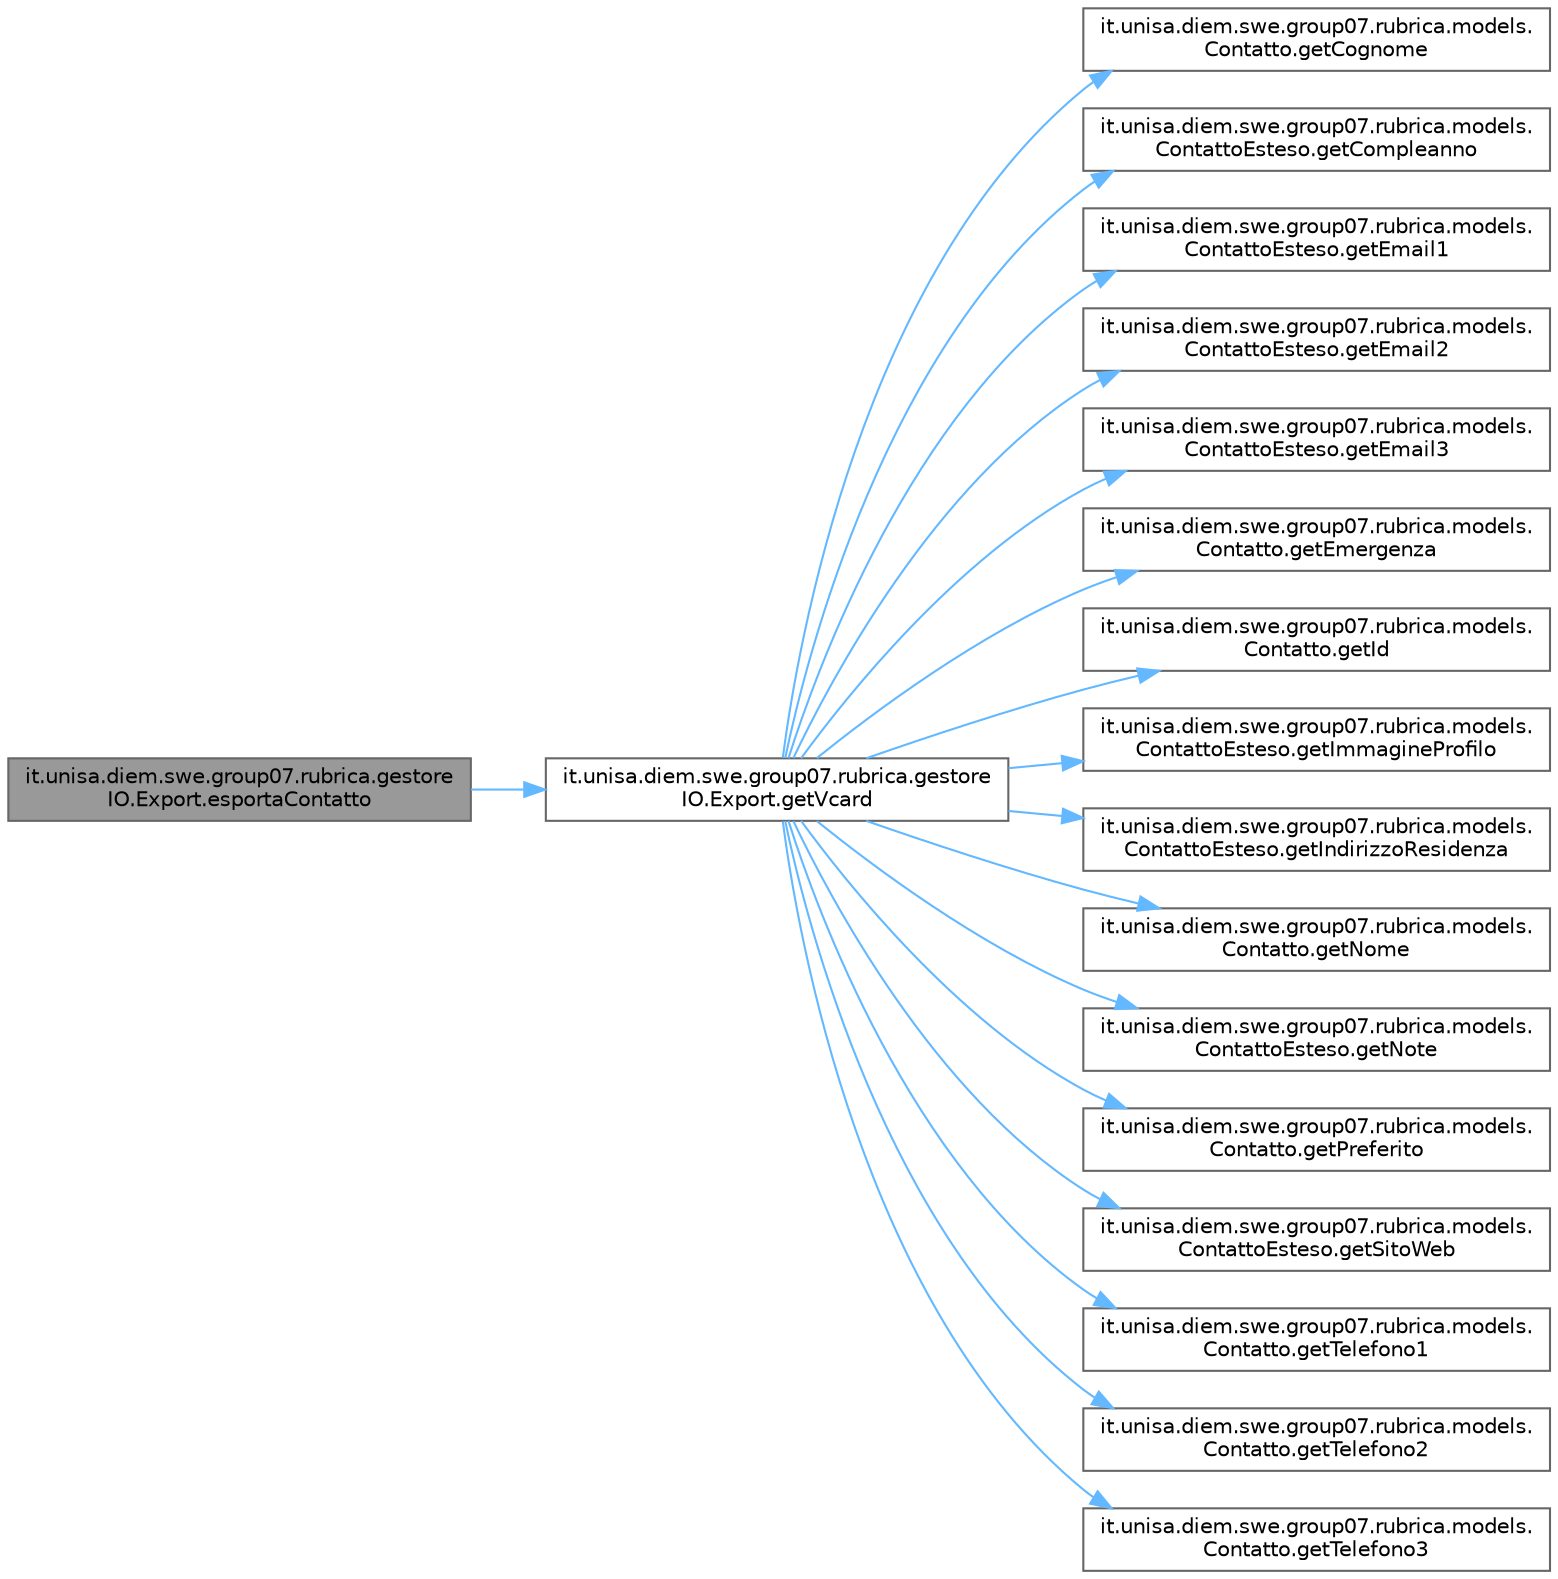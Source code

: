digraph "it.unisa.diem.swe.group07.rubrica.gestoreIO.Export.esportaContatto"
{
 // LATEX_PDF_SIZE
  bgcolor="transparent";
  edge [fontname=Helvetica,fontsize=10,labelfontname=Helvetica,labelfontsize=10];
  node [fontname=Helvetica,fontsize=10,shape=box,height=0.2,width=0.4];
  rankdir="LR";
  Node1 [id="Node000001",label="it.unisa.diem.swe.group07.rubrica.gestore\lIO.Export.esportaContatto",height=0.2,width=0.4,color="gray40", fillcolor="grey60", style="filled", fontcolor="black",tooltip="metodo per fornire un file di output conforme allo standard vCard che contiene tutta le informazioni ..."];
  Node1 -> Node2 [id="edge1_Node000001_Node000002",color="steelblue1",style="solid",tooltip=" "];
  Node2 [id="Node000002",label="it.unisa.diem.swe.group07.rubrica.gestore\lIO.Export.getVcard",height=0.2,width=0.4,color="grey40", fillcolor="white", style="filled",URL="$classit_1_1unisa_1_1diem_1_1swe_1_1group07_1_1rubrica_1_1gestore_i_o_1_1_export.html#afd830265662e1b06d837b54b797996f2",tooltip="metodo per ottenere la formattazione conforme allo standard vCard da un contatto"];
  Node2 -> Node3 [id="edge2_Node000002_Node000003",color="steelblue1",style="solid",tooltip=" "];
  Node3 [id="Node000003",label="it.unisa.diem.swe.group07.rubrica.models.\lContatto.getCognome",height=0.2,width=0.4,color="grey40", fillcolor="white", style="filled",URL="$classit_1_1unisa_1_1diem_1_1swe_1_1group07_1_1rubrica_1_1models_1_1_contatto.html#a9c2c4132e79ef8782c65bba90c5b3527",tooltip="metodo getter per l'attributo \"cognome\""];
  Node2 -> Node4 [id="edge3_Node000002_Node000004",color="steelblue1",style="solid",tooltip=" "];
  Node4 [id="Node000004",label="it.unisa.diem.swe.group07.rubrica.models.\lContattoEsteso.getCompleanno",height=0.2,width=0.4,color="grey40", fillcolor="white", style="filled",URL="$classit_1_1unisa_1_1diem_1_1swe_1_1group07_1_1rubrica_1_1models_1_1_contatto_esteso.html#a823a03f6f032bb0de9a24f5ebe15ab76",tooltip="metodo getter per l'attributo \"compleanno\""];
  Node2 -> Node5 [id="edge4_Node000002_Node000005",color="steelblue1",style="solid",tooltip=" "];
  Node5 [id="Node000005",label="it.unisa.diem.swe.group07.rubrica.models.\lContattoEsteso.getEmail1",height=0.2,width=0.4,color="grey40", fillcolor="white", style="filled",URL="$classit_1_1unisa_1_1diem_1_1swe_1_1group07_1_1rubrica_1_1models_1_1_contatto_esteso.html#a9ab7386b8ed76bbd5b906f2cbb65165d",tooltip="metodo getter per l'attributo \"email1\""];
  Node2 -> Node6 [id="edge5_Node000002_Node000006",color="steelblue1",style="solid",tooltip=" "];
  Node6 [id="Node000006",label="it.unisa.diem.swe.group07.rubrica.models.\lContattoEsteso.getEmail2",height=0.2,width=0.4,color="grey40", fillcolor="white", style="filled",URL="$classit_1_1unisa_1_1diem_1_1swe_1_1group07_1_1rubrica_1_1models_1_1_contatto_esteso.html#a8743443e4215421db5e996428ddd6097",tooltip="metodo getter per l'attributo \"email2\""];
  Node2 -> Node7 [id="edge6_Node000002_Node000007",color="steelblue1",style="solid",tooltip=" "];
  Node7 [id="Node000007",label="it.unisa.diem.swe.group07.rubrica.models.\lContattoEsteso.getEmail3",height=0.2,width=0.4,color="grey40", fillcolor="white", style="filled",URL="$classit_1_1unisa_1_1diem_1_1swe_1_1group07_1_1rubrica_1_1models_1_1_contatto_esteso.html#a1e1e8b5da05d600e6f9456ef8d06592a",tooltip="metodo getter per l'attributo \"email3\""];
  Node2 -> Node8 [id="edge7_Node000002_Node000008",color="steelblue1",style="solid",tooltip=" "];
  Node8 [id="Node000008",label="it.unisa.diem.swe.group07.rubrica.models.\lContatto.getEmergenza",height=0.2,width=0.4,color="grey40", fillcolor="white", style="filled",URL="$classit_1_1unisa_1_1diem_1_1swe_1_1group07_1_1rubrica_1_1models_1_1_contatto.html#a3c2ccd77eac54f161d7491949053f583",tooltip="metodo getter per l'attributo \"emergenza\""];
  Node2 -> Node9 [id="edge8_Node000002_Node000009",color="steelblue1",style="solid",tooltip=" "];
  Node9 [id="Node000009",label="it.unisa.diem.swe.group07.rubrica.models.\lContatto.getId",height=0.2,width=0.4,color="grey40", fillcolor="white", style="filled",URL="$classit_1_1unisa_1_1diem_1_1swe_1_1group07_1_1rubrica_1_1models_1_1_contatto.html#a53ef90855656ba9330f072c5d916522d",tooltip="metodo getter per l'attributo \"id\"."];
  Node2 -> Node10 [id="edge9_Node000002_Node000010",color="steelblue1",style="solid",tooltip=" "];
  Node10 [id="Node000010",label="it.unisa.diem.swe.group07.rubrica.models.\lContattoEsteso.getImmagineProfilo",height=0.2,width=0.4,color="grey40", fillcolor="white", style="filled",URL="$classit_1_1unisa_1_1diem_1_1swe_1_1group07_1_1rubrica_1_1models_1_1_contatto_esteso.html#a5b301169c59bebaeffc3dbc2f76bcd5b",tooltip="metodo getter per l'attributo \"immagineProfilo\""];
  Node2 -> Node11 [id="edge10_Node000002_Node000011",color="steelblue1",style="solid",tooltip=" "];
  Node11 [id="Node000011",label="it.unisa.diem.swe.group07.rubrica.models.\lContattoEsteso.getIndirizzoResidenza",height=0.2,width=0.4,color="grey40", fillcolor="white", style="filled",URL="$classit_1_1unisa_1_1diem_1_1swe_1_1group07_1_1rubrica_1_1models_1_1_contatto_esteso.html#ad2039eb15bef84da1619c3d091a181a3",tooltip="metodo getter per l'attributo \"indirizzoResidenza\""];
  Node2 -> Node12 [id="edge11_Node000002_Node000012",color="steelblue1",style="solid",tooltip=" "];
  Node12 [id="Node000012",label="it.unisa.diem.swe.group07.rubrica.models.\lContatto.getNome",height=0.2,width=0.4,color="grey40", fillcolor="white", style="filled",URL="$classit_1_1unisa_1_1diem_1_1swe_1_1group07_1_1rubrica_1_1models_1_1_contatto.html#abfa304de5195706e62d361a032e99855",tooltip="metodo getter per l'attributo \"nome\"."];
  Node2 -> Node13 [id="edge12_Node000002_Node000013",color="steelblue1",style="solid",tooltip=" "];
  Node13 [id="Node000013",label="it.unisa.diem.swe.group07.rubrica.models.\lContattoEsteso.getNote",height=0.2,width=0.4,color="grey40", fillcolor="white", style="filled",URL="$classit_1_1unisa_1_1diem_1_1swe_1_1group07_1_1rubrica_1_1models_1_1_contatto_esteso.html#aafc4646ad9f8de2068aa86895444d10b",tooltip="metodo getter per l'attributo \"note\""];
  Node2 -> Node14 [id="edge13_Node000002_Node000014",color="steelblue1",style="solid",tooltip=" "];
  Node14 [id="Node000014",label="it.unisa.diem.swe.group07.rubrica.models.\lContatto.getPreferito",height=0.2,width=0.4,color="grey40", fillcolor="white", style="filled",URL="$classit_1_1unisa_1_1diem_1_1swe_1_1group07_1_1rubrica_1_1models_1_1_contatto.html#af118bd9ef53084262ccc42c4031ef137",tooltip="metodo getter per l'attributo \"preferito\"."];
  Node2 -> Node15 [id="edge14_Node000002_Node000015",color="steelblue1",style="solid",tooltip=" "];
  Node15 [id="Node000015",label="it.unisa.diem.swe.group07.rubrica.models.\lContattoEsteso.getSitoWeb",height=0.2,width=0.4,color="grey40", fillcolor="white", style="filled",URL="$classit_1_1unisa_1_1diem_1_1swe_1_1group07_1_1rubrica_1_1models_1_1_contatto_esteso.html#ac373cc1ccc1e04f77fc90227a5f403bf",tooltip="metodo getter per l'attributo \"sitoWeb\""];
  Node2 -> Node16 [id="edge15_Node000002_Node000016",color="steelblue1",style="solid",tooltip=" "];
  Node16 [id="Node000016",label="it.unisa.diem.swe.group07.rubrica.models.\lContatto.getTelefono1",height=0.2,width=0.4,color="grey40", fillcolor="white", style="filled",URL="$classit_1_1unisa_1_1diem_1_1swe_1_1group07_1_1rubrica_1_1models_1_1_contatto.html#a02711cece66671e6e805c18d300e0852",tooltip="metodo getter per l'attributo \"telefono1\"."];
  Node2 -> Node17 [id="edge16_Node000002_Node000017",color="steelblue1",style="solid",tooltip=" "];
  Node17 [id="Node000017",label="it.unisa.diem.swe.group07.rubrica.models.\lContatto.getTelefono2",height=0.2,width=0.4,color="grey40", fillcolor="white", style="filled",URL="$classit_1_1unisa_1_1diem_1_1swe_1_1group07_1_1rubrica_1_1models_1_1_contatto.html#adf58cd397d8e0699b80420add3a34a80",tooltip="metodo getter per l'attributo \"telefono2\"."];
  Node2 -> Node18 [id="edge17_Node000002_Node000018",color="steelblue1",style="solid",tooltip=" "];
  Node18 [id="Node000018",label="it.unisa.diem.swe.group07.rubrica.models.\lContatto.getTelefono3",height=0.2,width=0.4,color="grey40", fillcolor="white", style="filled",URL="$classit_1_1unisa_1_1diem_1_1swe_1_1group07_1_1rubrica_1_1models_1_1_contatto.html#a5a2452ab4b282d49a991245eda51e572",tooltip="metodo getter per l'attributo \"telefono3\"."];
}
